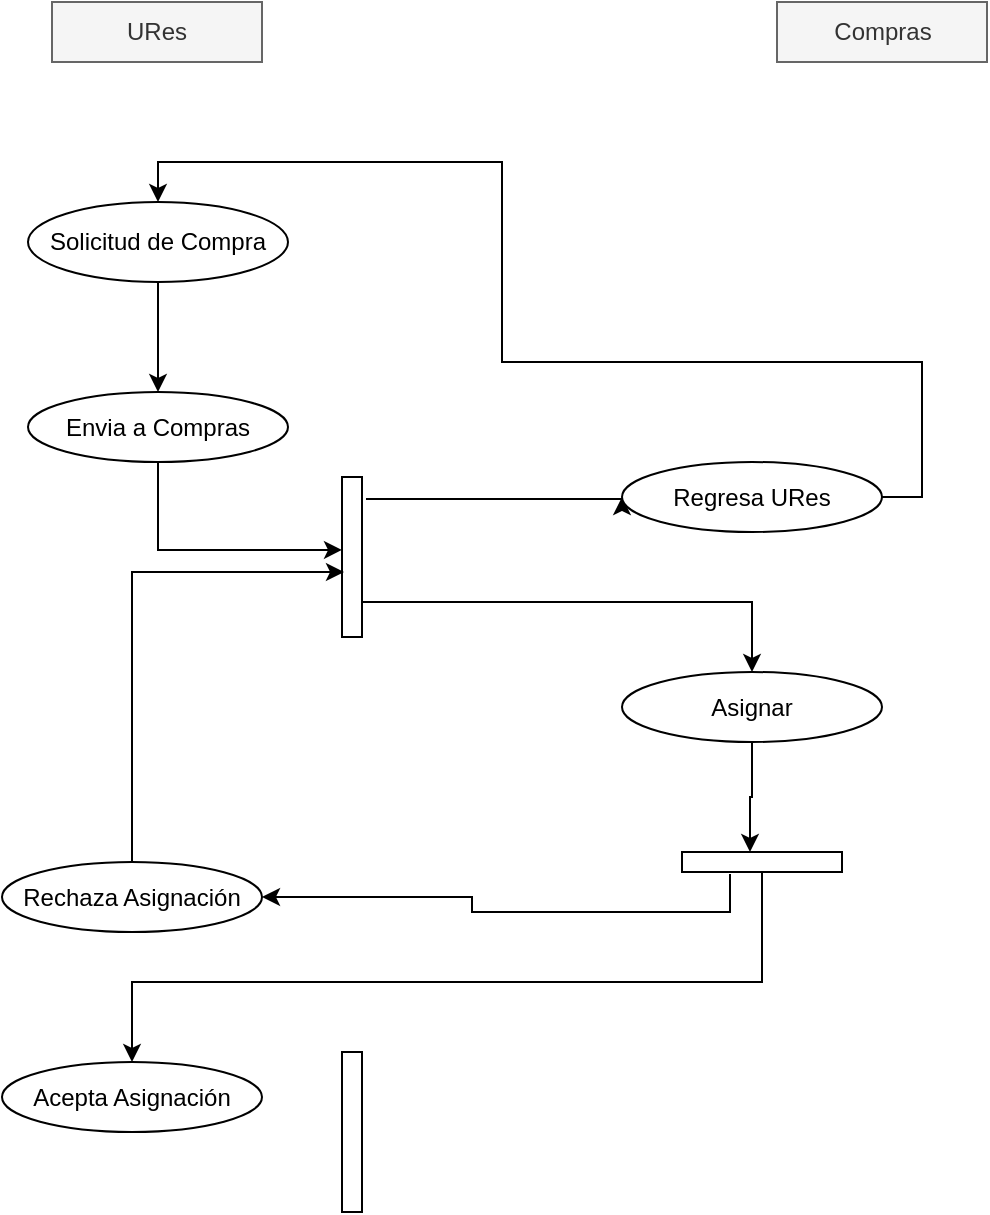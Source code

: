 <mxfile version="11.0.0" type="github"><diagram id="_S6pH7OQ6p_T5akiBH3L" name="Page-1"><mxGraphModel dx="946" dy="616" grid="1" gridSize="10" guides="1" tooltips="1" connect="1" arrows="1" fold="1" page="0" pageScale="1" pageWidth="827" pageHeight="1169" background="none" math="0" shadow="0"><root><mxCell id="0"/><mxCell id="1" parent="0"/><mxCell id="mSJX2_BKe7hOK7B647Np-3" style="edgeStyle=orthogonalEdgeStyle;rounded=0;orthogonalLoop=1;jettySize=auto;html=1;" parent="1" source="1vLEVkyflFCgF7UIFMLY-1" target="mSJX2_BKe7hOK7B647Np-2" edge="1"><mxGeometry relative="1" as="geometry"/></mxCell><object label="Solicitud de Compra" Cuso="SOLCOMP.x" TDoc="30" Tabla="TREQCOMP" DContab="" xDContab="CNTA     TMOV    URes   Etiqx   Unids   UMed&#10;82200       0            x           x         x           x" Reglas="1. Debe estar en los primeros 10 dias del mes, (excepto registros TRSOLCUSU)" Ruta="Solicitud de Compra" id="1vLEVkyflFCgF7UIFMLY-1"><mxCell style="ellipse;whiteSpace=wrap;html=1;" parent="1" vertex="1"><mxGeometry x="33" y="110" width="130" height="40" as="geometry"/></mxCell></object><object label="URes" Rol="9100" id="jJlMNdfdE9VUrVzo2Z3c-5"><mxCell style="rounded=0;whiteSpace=wrap;html=1;fillColor=#f5f5f5;strokeColor=#666666;fontColor=#333333;" parent="1" vertex="1"><mxGeometry x="45" y="10" width="105" height="30" as="geometry"/></mxCell></object><mxCell id="6E4U1qlqD5wn5JsQJvs1-4" style="edgeStyle=orthogonalEdgeStyle;rounded=0;orthogonalLoop=1;jettySize=auto;html=1;exitX=0.5;exitY=1;exitDx=0;exitDy=0;entryX=0;entryY=0.456;entryDx=0;entryDy=0;entryPerimeter=0;" edge="1" parent="1" source="mSJX2_BKe7hOK7B647Np-2" target="6E4U1qlqD5wn5JsQJvs1-1"><mxGeometry relative="1" as="geometry"><mxPoint x="189" y="288" as="targetPoint"/><Array as="points"><mxPoint x="98" y="284"/></Array></mxGeometry></mxCell><object label="Envia a Compras" Cuso="SOLCOMP.avFase" Ruta="Solicitud de Compra - Detalle - Enviar a Compras" Fase="0" id="mSJX2_BKe7hOK7B647Np-2"><mxCell style="ellipse;whiteSpace=wrap;html=1;" parent="1" vertex="1"><mxGeometry x="33" y="205" width="130" height="35" as="geometry"/></mxCell></object><mxCell id="6E4U1qlqD5wn5JsQJvs1-8" style="edgeStyle=orthogonalEdgeStyle;rounded=0;orthogonalLoop=1;jettySize=auto;html=1;entryX=0;entryY=0.5;entryDx=0;entryDy=0;exitX=1.2;exitY=0.138;exitDx=0;exitDy=0;exitPerimeter=0;" edge="1" parent="1" source="6E4U1qlqD5wn5JsQJvs1-1" target="6E4U1qlqD5wn5JsQJvs1-6"><mxGeometry relative="1" as="geometry"><Array as="points"><mxPoint x="202" y="258"/></Array></mxGeometry></mxCell><mxCell id="6E4U1qlqD5wn5JsQJvs1-10" style="edgeStyle=orthogonalEdgeStyle;rounded=0;orthogonalLoop=1;jettySize=auto;html=1;" edge="1" parent="1" source="6E4U1qlqD5wn5JsQJvs1-1" target="6E4U1qlqD5wn5JsQJvs1-5"><mxGeometry relative="1" as="geometry"><Array as="points"><mxPoint x="395" y="310"/></Array></mxGeometry></mxCell><mxCell id="6E4U1qlqD5wn5JsQJvs1-1" value="" style="html=1;points=[];perimeter=orthogonalPerimeter;" vertex="1" parent="1"><mxGeometry x="190" y="247.5" width="10" height="80" as="geometry"/></mxCell><mxCell id="6E4U1qlqD5wn5JsQJvs1-14" style="edgeStyle=orthogonalEdgeStyle;rounded=0;orthogonalLoop=1;jettySize=auto;html=1;entryX=0;entryY=0.575;entryDx=0;entryDy=0;entryPerimeter=0;" edge="1" parent="1" source="6E4U1qlqD5wn5JsQJvs1-5" target="6E4U1qlqD5wn5JsQJvs1-13"><mxGeometry relative="1" as="geometry"><mxPoint x="415" y="410" as="targetPoint"/></mxGeometry></mxCell><object label="Asignar" Cuso="SOLCOMP.asigna" Ruta="Solicitud de Compra - Detalle - Asignar" Fase="1" id="6E4U1qlqD5wn5JsQJvs1-5"><mxCell style="ellipse;whiteSpace=wrap;html=1;" vertex="1" parent="1"><mxGeometry x="330" y="345" width="130" height="35" as="geometry"/></mxCell></object><mxCell id="6E4U1qlqD5wn5JsQJvs1-12" style="edgeStyle=orthogonalEdgeStyle;rounded=0;orthogonalLoop=1;jettySize=auto;html=1;entryX=0.5;entryY=0;entryDx=0;entryDy=0;exitX=1;exitY=0.5;exitDx=0;exitDy=0;" edge="1" parent="1" source="6E4U1qlqD5wn5JsQJvs1-6" target="1vLEVkyflFCgF7UIFMLY-1"><mxGeometry relative="1" as="geometry"><Array as="points"><mxPoint x="480" y="258"/><mxPoint x="480" y="190"/><mxPoint x="270" y="190"/><mxPoint x="270" y="90"/><mxPoint x="98" y="90"/></Array></mxGeometry></mxCell><object label="Regresa URes" Cuso="SOLCOMP.regURes" Ruta="Compras 2018 - Detalle - Regresar a URes" id="6E4U1qlqD5wn5JsQJvs1-6"><mxCell style="ellipse;whiteSpace=wrap;html=1;" vertex="1" parent="1"><mxGeometry x="330" y="240" width="130" height="35" as="geometry"/></mxCell></object><object label="Compras" Rol="100" id="6E4U1qlqD5wn5JsQJvs1-7"><mxCell style="rounded=0;whiteSpace=wrap;html=1;fillColor=#f5f5f5;strokeColor=#666666;fontColor=#333333;" vertex="1" parent="1"><mxGeometry x="407.5" y="10" width="105" height="30" as="geometry"/></mxCell></object><mxCell id="6E4U1qlqD5wn5JsQJvs1-18" style="edgeStyle=orthogonalEdgeStyle;rounded=0;orthogonalLoop=1;jettySize=auto;html=1;entryX=1;entryY=0.5;entryDx=0;entryDy=0;exitX=1.1;exitY=0.7;exitDx=0;exitDy=0;exitPerimeter=0;" edge="1" parent="1" source="6E4U1qlqD5wn5JsQJvs1-13" target="6E4U1qlqD5wn5JsQJvs1-15"><mxGeometry relative="1" as="geometry"/></mxCell><mxCell id="6E4U1qlqD5wn5JsQJvs1-21" style="edgeStyle=orthogonalEdgeStyle;rounded=0;orthogonalLoop=1;jettySize=auto;html=1;entryX=0.5;entryY=0;entryDx=0;entryDy=0;" edge="1" parent="1" source="6E4U1qlqD5wn5JsQJvs1-13" target="6E4U1qlqD5wn5JsQJvs1-16"><mxGeometry relative="1" as="geometry"><Array as="points"><mxPoint x="400" y="500"/><mxPoint x="85" y="500"/></Array></mxGeometry></mxCell><mxCell id="6E4U1qlqD5wn5JsQJvs1-13" value="" style="html=1;points=[];perimeter=orthogonalPerimeter;rotation=90;" vertex="1" parent="1"><mxGeometry x="395" y="400" width="10" height="80" as="geometry"/></mxCell><mxCell id="6E4U1qlqD5wn5JsQJvs1-17" style="edgeStyle=orthogonalEdgeStyle;rounded=0;orthogonalLoop=1;jettySize=auto;html=1;entryX=0.1;entryY=0.594;entryDx=0;entryDy=0;entryPerimeter=0;" edge="1" parent="1" source="6E4U1qlqD5wn5JsQJvs1-15" target="6E4U1qlqD5wn5JsQJvs1-1"><mxGeometry relative="1" as="geometry"><Array as="points"><mxPoint x="85" y="295"/></Array></mxGeometry></mxCell><object label="Rechaza Asignación" Cuso="SOLCOMP.asigna" Ruta="Solicitud de Compra - Detalle - Asignar" Fase="1" id="6E4U1qlqD5wn5JsQJvs1-15"><mxCell style="ellipse;whiteSpace=wrap;html=1;" vertex="1" parent="1"><mxGeometry x="20" y="440" width="130" height="35" as="geometry"/></mxCell></object><object label="Acepta Asignación" Cuso="SOLCOMP.asigna" Ruta="Solicitud de Compra - Detalle - Asignar" Fase="1" id="6E4U1qlqD5wn5JsQJvs1-16"><mxCell style="ellipse;whiteSpace=wrap;html=1;" vertex="1" parent="1"><mxGeometry x="20" y="540" width="130" height="35" as="geometry"/></mxCell></object><mxCell id="6E4U1qlqD5wn5JsQJvs1-22" value="" style="html=1;points=[];perimeter=orthogonalPerimeter;" vertex="1" parent="1"><mxGeometry x="190" y="535" width="10" height="80" as="geometry"/></mxCell></root></mxGraphModel></diagram></mxfile>